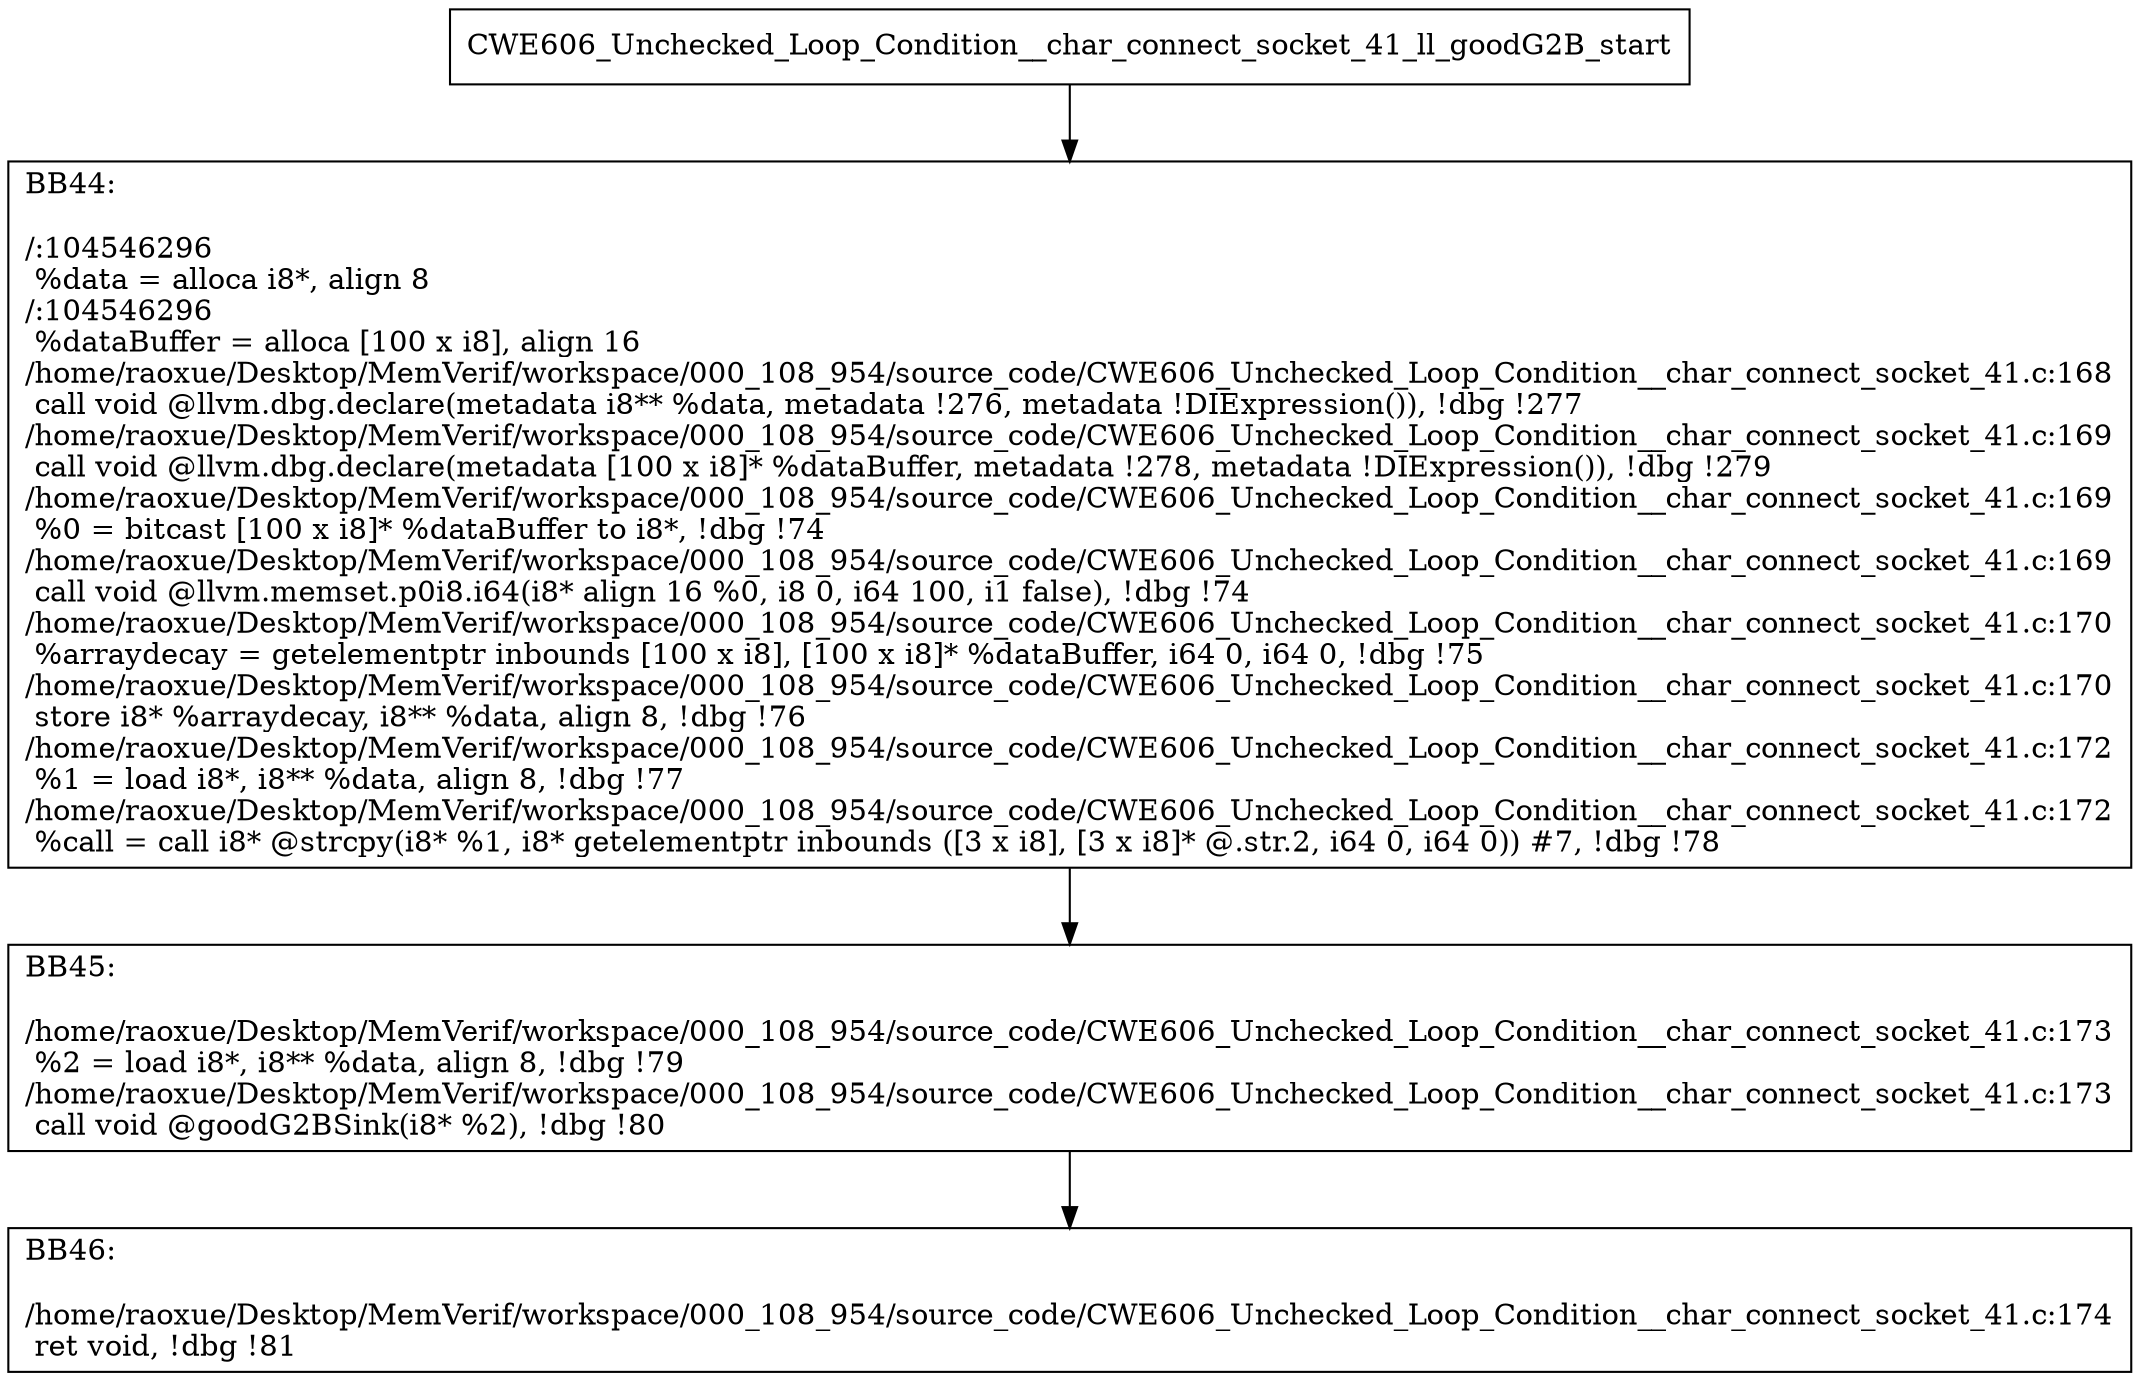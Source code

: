 digraph "CFG for'CWE606_Unchecked_Loop_Condition__char_connect_socket_41_ll_goodG2B' function" {
	BBCWE606_Unchecked_Loop_Condition__char_connect_socket_41_ll_goodG2B_start[shape=record,label="{CWE606_Unchecked_Loop_Condition__char_connect_socket_41_ll_goodG2B_start}"];
	BBCWE606_Unchecked_Loop_Condition__char_connect_socket_41_ll_goodG2B_start-> CWE606_Unchecked_Loop_Condition__char_connect_socket_41_ll_goodG2BBB44;
	CWE606_Unchecked_Loop_Condition__char_connect_socket_41_ll_goodG2BBB44 [shape=record, label="{BB44:\l\l/:104546296\l
  %data = alloca i8*, align 8\l
/:104546296\l
  %dataBuffer = alloca [100 x i8], align 16\l
/home/raoxue/Desktop/MemVerif/workspace/000_108_954/source_code/CWE606_Unchecked_Loop_Condition__char_connect_socket_41.c:168\l
  call void @llvm.dbg.declare(metadata i8** %data, metadata !276, metadata !DIExpression()), !dbg !277\l
/home/raoxue/Desktop/MemVerif/workspace/000_108_954/source_code/CWE606_Unchecked_Loop_Condition__char_connect_socket_41.c:169\l
  call void @llvm.dbg.declare(metadata [100 x i8]* %dataBuffer, metadata !278, metadata !DIExpression()), !dbg !279\l
/home/raoxue/Desktop/MemVerif/workspace/000_108_954/source_code/CWE606_Unchecked_Loop_Condition__char_connect_socket_41.c:169\l
  %0 = bitcast [100 x i8]* %dataBuffer to i8*, !dbg !74\l
/home/raoxue/Desktop/MemVerif/workspace/000_108_954/source_code/CWE606_Unchecked_Loop_Condition__char_connect_socket_41.c:169\l
  call void @llvm.memset.p0i8.i64(i8* align 16 %0, i8 0, i64 100, i1 false), !dbg !74\l
/home/raoxue/Desktop/MemVerif/workspace/000_108_954/source_code/CWE606_Unchecked_Loop_Condition__char_connect_socket_41.c:170\l
  %arraydecay = getelementptr inbounds [100 x i8], [100 x i8]* %dataBuffer, i64 0, i64 0, !dbg !75\l
/home/raoxue/Desktop/MemVerif/workspace/000_108_954/source_code/CWE606_Unchecked_Loop_Condition__char_connect_socket_41.c:170\l
  store i8* %arraydecay, i8** %data, align 8, !dbg !76\l
/home/raoxue/Desktop/MemVerif/workspace/000_108_954/source_code/CWE606_Unchecked_Loop_Condition__char_connect_socket_41.c:172\l
  %1 = load i8*, i8** %data, align 8, !dbg !77\l
/home/raoxue/Desktop/MemVerif/workspace/000_108_954/source_code/CWE606_Unchecked_Loop_Condition__char_connect_socket_41.c:172\l
  %call = call i8* @strcpy(i8* %1, i8* getelementptr inbounds ([3 x i8], [3 x i8]* @.str.2, i64 0, i64 0)) #7, !dbg !78\l
}"];
	CWE606_Unchecked_Loop_Condition__char_connect_socket_41_ll_goodG2BBB44-> CWE606_Unchecked_Loop_Condition__char_connect_socket_41_ll_goodG2BBB45;
	CWE606_Unchecked_Loop_Condition__char_connect_socket_41_ll_goodG2BBB45 [shape=record, label="{BB45:\l\l/home/raoxue/Desktop/MemVerif/workspace/000_108_954/source_code/CWE606_Unchecked_Loop_Condition__char_connect_socket_41.c:173\l
  %2 = load i8*, i8** %data, align 8, !dbg !79\l
/home/raoxue/Desktop/MemVerif/workspace/000_108_954/source_code/CWE606_Unchecked_Loop_Condition__char_connect_socket_41.c:173\l
  call void @goodG2BSink(i8* %2), !dbg !80\l
}"];
	CWE606_Unchecked_Loop_Condition__char_connect_socket_41_ll_goodG2BBB45-> CWE606_Unchecked_Loop_Condition__char_connect_socket_41_ll_goodG2BBB46;
	CWE606_Unchecked_Loop_Condition__char_connect_socket_41_ll_goodG2BBB46 [shape=record, label="{BB46:\l\l/home/raoxue/Desktop/MemVerif/workspace/000_108_954/source_code/CWE606_Unchecked_Loop_Condition__char_connect_socket_41.c:174\l
  ret void, !dbg !81\l
}"];
}
